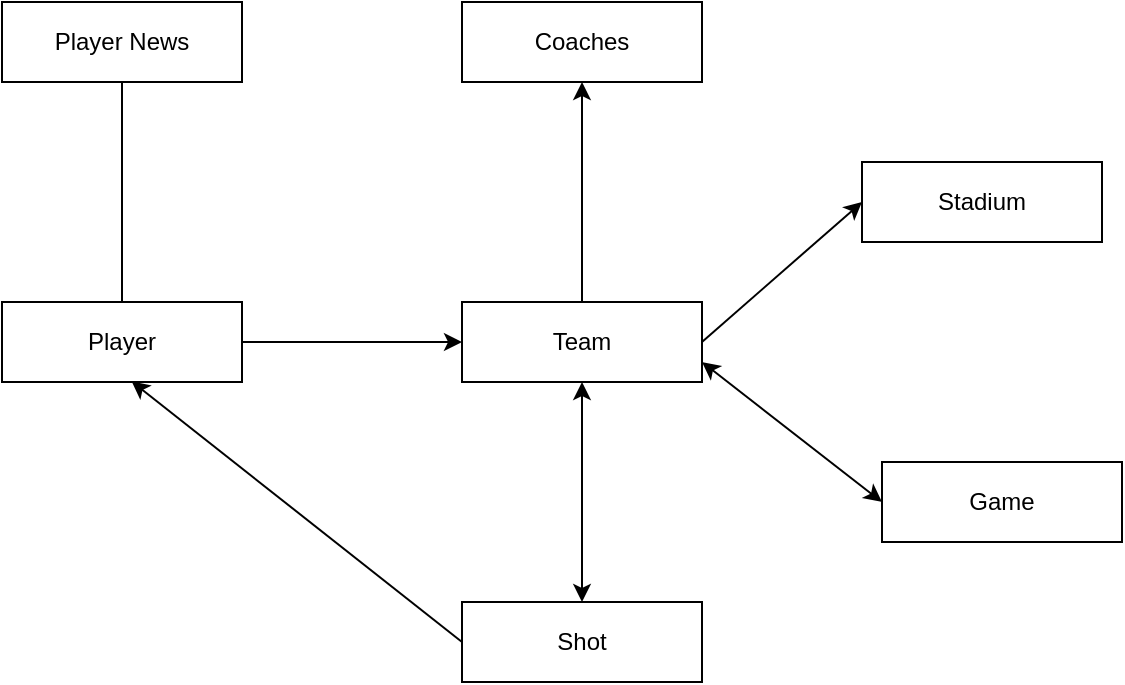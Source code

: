 <mxfile version="22.1.7" type="device">
  <diagram name="Страница — 1" id="Za6wMAWufhkgps4BwA3V">
    <mxGraphModel dx="1430" dy="771" grid="1" gridSize="10" guides="1" tooltips="1" connect="1" arrows="1" fold="1" page="0" pageScale="1" pageWidth="827" pageHeight="1169" math="0" shadow="0">
      <root>
        <mxCell id="0" />
        <mxCell id="1" parent="0" />
        <mxCell id="ZUSNDxCnKcDHiSAdK8qm-1" value="Player News" style="rounded=0;whiteSpace=wrap;html=1;" parent="1" vertex="1">
          <mxGeometry x="70" y="20" width="120" height="40" as="geometry" />
        </mxCell>
        <mxCell id="ZUSNDxCnKcDHiSAdK8qm-2" value="Player" style="rounded=0;whiteSpace=wrap;html=1;" parent="1" vertex="1">
          <mxGeometry x="70" y="170" width="120" height="40" as="geometry" />
        </mxCell>
        <mxCell id="ZUSNDxCnKcDHiSAdK8qm-3" value="Team" style="rounded=0;whiteSpace=wrap;html=1;shadow=0;" parent="1" vertex="1">
          <mxGeometry x="300" y="170" width="120" height="40" as="geometry" />
        </mxCell>
        <mxCell id="ZUSNDxCnKcDHiSAdK8qm-4" value="Coaches" style="rounded=0;whiteSpace=wrap;html=1;shadow=0;" parent="1" vertex="1">
          <mxGeometry x="300" y="20" width="120" height="40" as="geometry" />
        </mxCell>
        <mxCell id="ZUSNDxCnKcDHiSAdK8qm-5" value="Stadium" style="rounded=0;whiteSpace=wrap;html=1;shadow=0;" parent="1" vertex="1">
          <mxGeometry x="500" y="100" width="120" height="40" as="geometry" />
        </mxCell>
        <mxCell id="ZUSNDxCnKcDHiSAdK8qm-6" value="Game" style="rounded=0;whiteSpace=wrap;html=1;shadow=0;" parent="1" vertex="1">
          <mxGeometry x="510" y="250" width="120" height="40" as="geometry" />
        </mxCell>
        <mxCell id="A-dNGPOc0Z_AyteyjZ8g-1" style="edgeStyle=orthogonalEdgeStyle;rounded=0;orthogonalLoop=1;jettySize=auto;html=1;exitX=0.5;exitY=0;exitDx=0;exitDy=0;entryX=0.5;entryY=1;entryDx=0;entryDy=0;startArrow=classic;startFill=1;" edge="1" parent="1" source="ZUSNDxCnKcDHiSAdK8qm-7" target="ZUSNDxCnKcDHiSAdK8qm-3">
          <mxGeometry relative="1" as="geometry" />
        </mxCell>
        <mxCell id="ZUSNDxCnKcDHiSAdK8qm-7" value="Shot" style="rounded=0;whiteSpace=wrap;html=1;shadow=0;" parent="1" vertex="1">
          <mxGeometry x="300" y="320" width="120" height="40" as="geometry" />
        </mxCell>
        <mxCell id="ZUSNDxCnKcDHiSAdK8qm-11" value="" style="endArrow=none;html=1;rounded=0;entryX=0.5;entryY=1;entryDx=0;entryDy=0;startArrow=none;startFill=0;endFill=0;" parent="1" source="ZUSNDxCnKcDHiSAdK8qm-2" target="ZUSNDxCnKcDHiSAdK8qm-1" edge="1">
          <mxGeometry width="50" height="50" relative="1" as="geometry">
            <mxPoint x="75" y="230" as="sourcePoint" />
            <mxPoint x="120" y="170" as="targetPoint" />
          </mxGeometry>
        </mxCell>
        <mxCell id="ZUSNDxCnKcDHiSAdK8qm-14" value="" style="endArrow=classic;html=1;rounded=0;exitX=1;exitY=0.5;exitDx=0;exitDy=0;entryX=0;entryY=0.5;entryDx=0;entryDy=0;endFill=1;" parent="1" source="ZUSNDxCnKcDHiSAdK8qm-2" target="ZUSNDxCnKcDHiSAdK8qm-3" edge="1">
          <mxGeometry width="50" height="50" relative="1" as="geometry">
            <mxPoint x="255" y="280" as="sourcePoint" />
            <mxPoint x="320" y="220" as="targetPoint" />
          </mxGeometry>
        </mxCell>
        <mxCell id="ZUSNDxCnKcDHiSAdK8qm-16" value="" style="endArrow=classic;html=1;rounded=0;entryX=0.54;entryY=0.992;entryDx=0;entryDy=0;exitX=0;exitY=0.5;exitDx=0;exitDy=0;entryPerimeter=0;" parent="1" source="ZUSNDxCnKcDHiSAdK8qm-7" target="ZUSNDxCnKcDHiSAdK8qm-2" edge="1">
          <mxGeometry width="50" height="50" relative="1" as="geometry">
            <mxPoint x="290" y="540" as="sourcePoint" />
            <mxPoint x="520" y="270" as="targetPoint" />
          </mxGeometry>
        </mxCell>
        <mxCell id="ZUSNDxCnKcDHiSAdK8qm-27" value="" style="endArrow=classic;html=1;rounded=0;exitX=0;exitY=0.5;exitDx=0;exitDy=0;startArrow=classic;startFill=1;endFill=1;entryX=1;entryY=0.75;entryDx=0;entryDy=0;" parent="1" source="ZUSNDxCnKcDHiSAdK8qm-6" target="ZUSNDxCnKcDHiSAdK8qm-3" edge="1">
          <mxGeometry width="50" height="50" relative="1" as="geometry">
            <mxPoint x="477.5" y="270" as="sourcePoint" />
            <mxPoint x="420" y="190" as="targetPoint" />
          </mxGeometry>
        </mxCell>
        <mxCell id="ZUSNDxCnKcDHiSAdK8qm-32" value="" style="endArrow=classic;html=1;rounded=0;entryX=0;entryY=0.5;entryDx=0;entryDy=0;entryPerimeter=0;exitX=1;exitY=0.5;exitDx=0;exitDy=0;endFill=1;" parent="1" source="ZUSNDxCnKcDHiSAdK8qm-3" target="ZUSNDxCnKcDHiSAdK8qm-5" edge="1">
          <mxGeometry width="50" height="50" relative="1" as="geometry">
            <mxPoint x="572.5" y="140" as="sourcePoint" />
            <mxPoint x="620" y="70" as="targetPoint" />
          </mxGeometry>
        </mxCell>
        <mxCell id="ZUSNDxCnKcDHiSAdK8qm-34" value="" style="endArrow=classic;html=1;rounded=0;entryX=0.5;entryY=1;entryDx=0;entryDy=0;endFill=1;exitX=0.5;exitY=0;exitDx=0;exitDy=0;" parent="1" source="ZUSNDxCnKcDHiSAdK8qm-3" target="ZUSNDxCnKcDHiSAdK8qm-4" edge="1">
          <mxGeometry width="50" height="50" relative="1" as="geometry">
            <mxPoint x="419.542" y="60.758" as="sourcePoint" />
            <mxPoint x="390" y="-10" as="targetPoint" />
          </mxGeometry>
        </mxCell>
      </root>
    </mxGraphModel>
  </diagram>
</mxfile>
